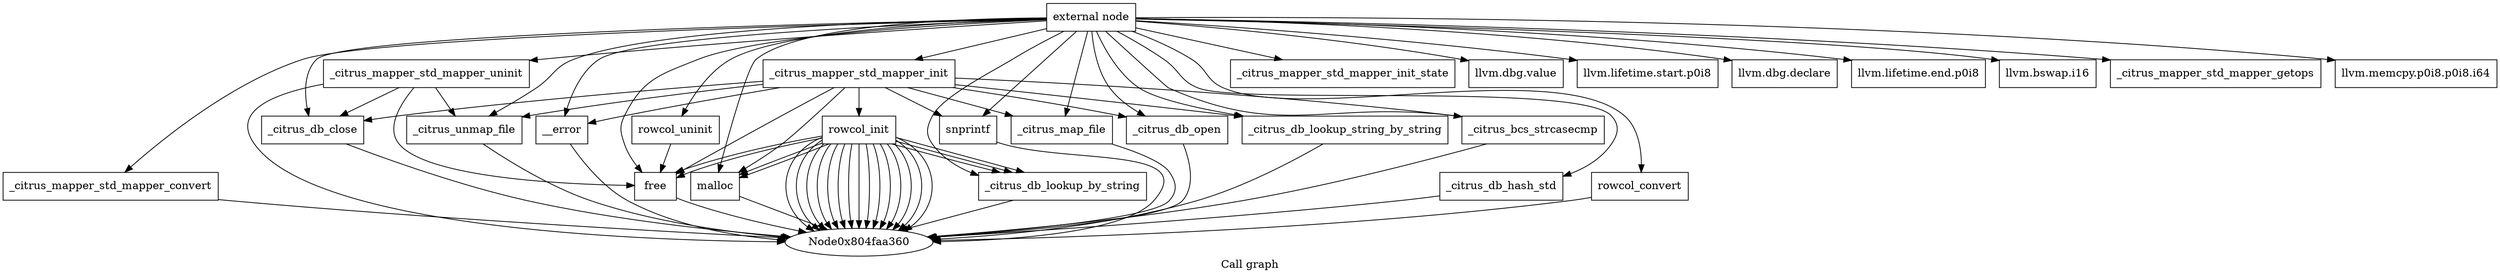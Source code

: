 digraph "Call graph" {
	label="Call graph";

	Node0x804faa330 [shape=record,label="{external node}"];
	Node0x804faa330 -> Node0x804faa3c0;
	Node0x804faa330 -> Node0x804faa840;
	Node0x804faa330 -> Node0x804faa8a0;
	Node0x804faa330 -> Node0x804faa900;
	Node0x804faa330 -> Node0x804faa960;
	Node0x804faa330 -> Node0x804faa720;
	Node0x804faa330 -> Node0x804faa780;
	Node0x804faa330 -> Node0x804faa7e0;
	Node0x804faa330 -> Node0x804faa9c0;
	Node0x804faa330 -> Node0x804faaa20;
	Node0x804faa330 -> Node0x804faa420;
	Node0x804faa330 -> Node0x804faa480;
	Node0x804faa330 -> Node0x804faa4e0;
	Node0x804faa330 -> Node0x804faa540;
	Node0x804faa330 -> Node0x804faaa80;
	Node0x804faa330 -> Node0x804faa5a0;
	Node0x804faa330 -> Node0x804faa600;
	Node0x804faa330 -> Node0x804faa660;
	Node0x804faa330 -> Node0x804faab40;
	Node0x804faa330 -> Node0x804faaba0;
	Node0x804faa330 -> Node0x804faac00;
	Node0x804faa330 -> Node0x804faaae0;
	Node0x804faa330 -> Node0x804faac60;
	Node0x804faa330 -> Node0x804faacc0;
	Node0x804faa330 -> Node0x804faad20;
	Node0x804faa3c0 [shape=record,label="{_citrus_mapper_std_mapper_init}"];
	Node0x804faa3c0 -> Node0x804faa420;
	Node0x804faa3c0 -> Node0x804faa480;
	Node0x804faa3c0 -> Node0x804faa4e0;
	Node0x804faa3c0 -> Node0x804faa540;
	Node0x804faa3c0 -> Node0x804faa5a0;
	Node0x804faa3c0 -> Node0x804faa600;
	Node0x804faa3c0 -> Node0x804faa660;
	Node0x804faa3c0 -> Node0x804faa6c0;
	Node0x804faa3c0 -> Node0x804faa720;
	Node0x804faa3c0 -> Node0x804faa780;
	Node0x804faa3c0 -> Node0x804faa7e0;
	Node0x804faa840 [shape=record,label="{_citrus_mapper_std_mapper_uninit}"];
	Node0x804faa840 -> Node0x804faa360;
	Node0x804faa840 -> Node0x804faa720;
	Node0x804faa840 -> Node0x804faa780;
	Node0x804faa840 -> Node0x804faa7e0;
	Node0x804faa8a0 [shape=record,label="{_citrus_mapper_std_mapper_convert}"];
	Node0x804faa8a0 -> Node0x804faa360;
	Node0x804faa900 [shape=record,label="{_citrus_mapper_std_mapper_init_state}"];
	Node0x804faa960 [shape=record,label="{llvm.dbg.value}"];
	Node0x804faa720 [shape=record,label="{_citrus_db_close}"];
	Node0x804faa720 -> Node0x804faa360;
	Node0x804faa780 [shape=record,label="{_citrus_unmap_file}"];
	Node0x804faa780 -> Node0x804faa360;
	Node0x804faa7e0 [shape=record,label="{free}"];
	Node0x804faa7e0 -> Node0x804faa360;
	Node0x804faa9c0 [shape=record,label="{llvm.lifetime.start.p0i8}"];
	Node0x804faaa20 [shape=record,label="{llvm.dbg.declare}"];
	Node0x804faa420 [shape=record,label="{malloc}"];
	Node0x804faa420 -> Node0x804faa360;
	Node0x804faa480 [shape=record,label="{__error}"];
	Node0x804faa480 -> Node0x804faa360;
	Node0x804faa4e0 [shape=record,label="{snprintf}"];
	Node0x804faa4e0 -> Node0x804faa360;
	Node0x804faa540 [shape=record,label="{_citrus_map_file}"];
	Node0x804faa540 -> Node0x804faa360;
	Node0x804faaa80 [shape=record,label="{_citrus_db_hash_std}"];
	Node0x804faaa80 -> Node0x804faa360;
	Node0x804faa5a0 [shape=record,label="{_citrus_db_open}"];
	Node0x804faa5a0 -> Node0x804faa360;
	Node0x804faa600 [shape=record,label="{_citrus_db_lookup_string_by_string}"];
	Node0x804faa600 -> Node0x804faa360;
	Node0x804faa660 [shape=record,label="{_citrus_bcs_strcasecmp}"];
	Node0x804faa660 -> Node0x804faa360;
	Node0x804faa6c0 [shape=record,label="{rowcol_init}"];
	Node0x804faa6c0 -> Node0x804faaae0;
	Node0x804faa6c0 -> Node0x804faaae0;
	Node0x804faa6c0 -> Node0x804faa360;
	Node0x804faa6c0 -> Node0x804faa360;
	Node0x804faa6c0 -> Node0x804faa360;
	Node0x804faa6c0 -> Node0x804faa420;
	Node0x804faa6c0 -> Node0x804faa360;
	Node0x804faa6c0 -> Node0x804faa360;
	Node0x804faa6c0 -> Node0x804faa7e0;
	Node0x804faa6c0 -> Node0x804faa360;
	Node0x804faa6c0 -> Node0x804faa360;
	Node0x804faa6c0 -> Node0x804faa360;
	Node0x804faa6c0 -> Node0x804faa360;
	Node0x804faa6c0 -> Node0x804faa360;
	Node0x804faa6c0 -> Node0x804faa360;
	Node0x804faa6c0 -> Node0x804faa420;
	Node0x804faa6c0 -> Node0x804faa360;
	Node0x804faa6c0 -> Node0x804faa360;
	Node0x804faa6c0 -> Node0x804faa7e0;
	Node0x804faa6c0 -> Node0x804faaae0;
	Node0x804faa6c0 -> Node0x804faa360;
	Node0x804faa6c0 -> Node0x804faa360;
	Node0x804faab40 [shape=record,label="{llvm.lifetime.end.p0i8}"];
	Node0x804faaba0 [shape=record,label="{rowcol_convert}"];
	Node0x804faaba0 -> Node0x804faa360;
	Node0x804faac00 [shape=record,label="{rowcol_uninit}"];
	Node0x804faac00 -> Node0x804faa7e0;
	Node0x804faaae0 [shape=record,label="{_citrus_db_lookup_by_string}"];
	Node0x804faaae0 -> Node0x804faa360;
	Node0x804faac60 [shape=record,label="{llvm.bswap.i16}"];
	Node0x804faacc0 [shape=record,label="{_citrus_mapper_std_mapper_getops}"];
	Node0x804faad20 [shape=record,label="{llvm.memcpy.p0i8.p0i8.i64}"];
}
